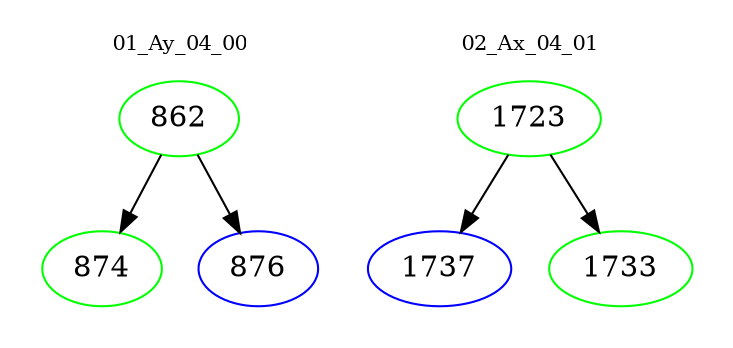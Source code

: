 digraph{
subgraph cluster_0 {
color = white
label = "01_Ay_04_00";
fontsize=10;
T0_862 [label="862", color="green"]
T0_862 -> T0_874 [color="black"]
T0_874 [label="874", color="green"]
T0_862 -> T0_876 [color="black"]
T0_876 [label="876", color="blue"]
}
subgraph cluster_1 {
color = white
label = "02_Ax_04_01";
fontsize=10;
T1_1723 [label="1723", color="green"]
T1_1723 -> T1_1737 [color="black"]
T1_1737 [label="1737", color="blue"]
T1_1723 -> T1_1733 [color="black"]
T1_1733 [label="1733", color="green"]
}
}
